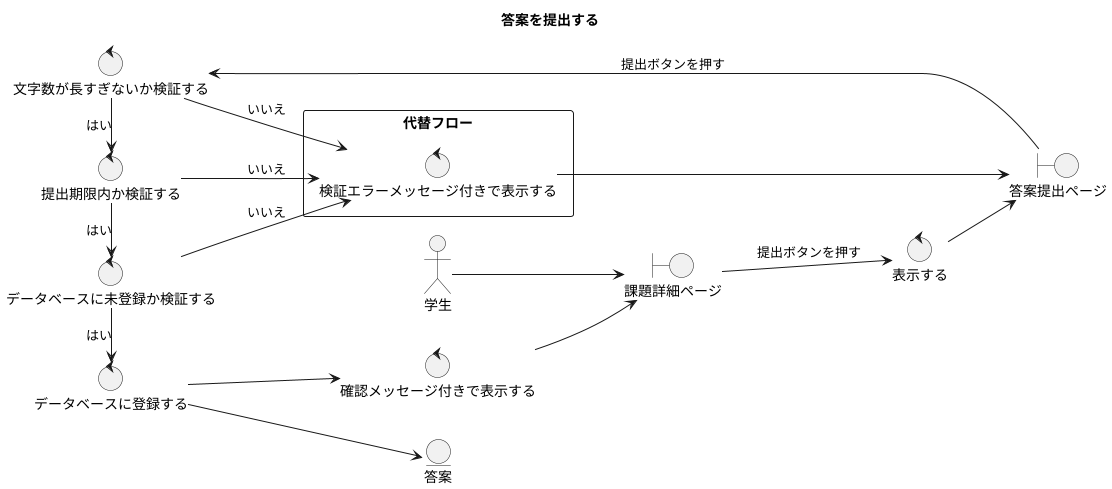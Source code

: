 @startuml

title 答案を提出する

left to right direction

actor 学生 as User
boundary 課題詳細ページ
boundary 答案提出ページ
control 表示する
control 文字数が長すぎないか検証する
control 提出期限内か検証する
control データベースに未登録か検証する
control データベースに登録する
control 確認メッセージ付きで表示する
entity 答案

User --> 課題詳細ページ
課題詳細ページ --> 表示する : 提出ボタンを押す
表示する --> 答案提出ページ
答案提出ページ --> 文字数が長すぎないか検証する : 提出ボタンを押す
文字数が長すぎないか検証する -right-> 提出期限内か検証する : はい
提出期限内か検証する -right-> データベースに未登録か検証する : はい
データベースに未登録か検証する -right-> データベースに登録する : はい
データベースに登録する --> 確認メッセージ付きで表示する
データベースに登録する -down-> 答案
確認メッセージ付きで表示する --> 課題詳細ページ

rectangle 代替フロー {
    control 検証エラーメッセージ付きで表示する

    文字数が長すぎないか検証する --> 検証エラーメッセージ付きで表示する : いいえ
    提出期限内か検証する --> 検証エラーメッセージ付きで表示する : いいえ
    データベースに未登録か検証する --> 検証エラーメッセージ付きで表示する : いいえ
    検証エラーメッセージ付きで表示する --> 答案提出ページ
}

@enduml
